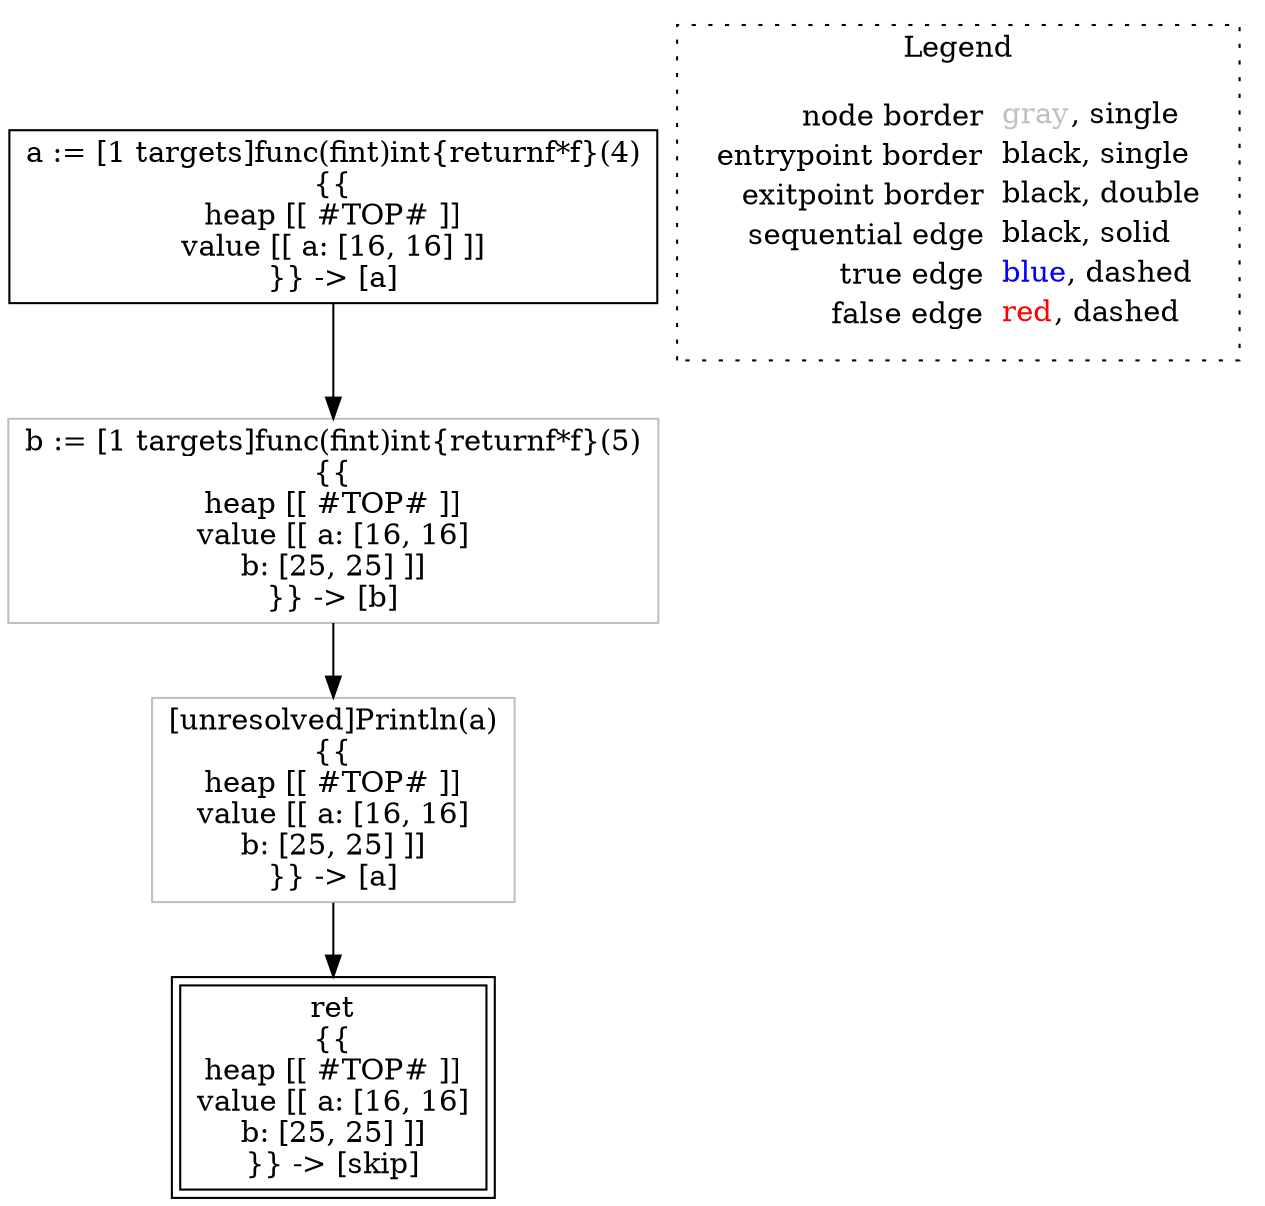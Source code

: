 digraph {
	"node0" [shape="rect",color="black",label=<a := [1 targets]func(fint)int{returnf*f}(4)<BR/>{{<BR/>heap [[ #TOP# ]]<BR/>value [[ a: [16, 16] ]]<BR/>}} -&gt; [a]>];
	"node1" [shape="rect",color="gray",label=<[unresolved]Println(a)<BR/>{{<BR/>heap [[ #TOP# ]]<BR/>value [[ a: [16, 16]<BR/>b: [25, 25] ]]<BR/>}} -&gt; [a]>];
	"node2" [shape="rect",color="gray",label=<b := [1 targets]func(fint)int{returnf*f}(5)<BR/>{{<BR/>heap [[ #TOP# ]]<BR/>value [[ a: [16, 16]<BR/>b: [25, 25] ]]<BR/>}} -&gt; [b]>];
	"node3" [shape="rect",color="black",peripheries="2",label=<ret<BR/>{{<BR/>heap [[ #TOP# ]]<BR/>value [[ a: [16, 16]<BR/>b: [25, 25] ]]<BR/>}} -&gt; [skip]>];
	"node1" -> "node3" [color="black"];
	"node2" -> "node1" [color="black"];
	"node0" -> "node2" [color="black"];
subgraph cluster_legend {
	label="Legend";
	style=dotted;
	node [shape=plaintext];
	"legend" [label=<<table border="0" cellpadding="2" cellspacing="0" cellborder="0"><tr><td align="right">node border&nbsp;</td><td align="left"><font color="gray">gray</font>, single</td></tr><tr><td align="right">entrypoint border&nbsp;</td><td align="left"><font color="black">black</font>, single</td></tr><tr><td align="right">exitpoint border&nbsp;</td><td align="left"><font color="black">black</font>, double</td></tr><tr><td align="right">sequential edge&nbsp;</td><td align="left"><font color="black">black</font>, solid</td></tr><tr><td align="right">true edge&nbsp;</td><td align="left"><font color="blue">blue</font>, dashed</td></tr><tr><td align="right">false edge&nbsp;</td><td align="left"><font color="red">red</font>, dashed</td></tr></table>>];
}

}
